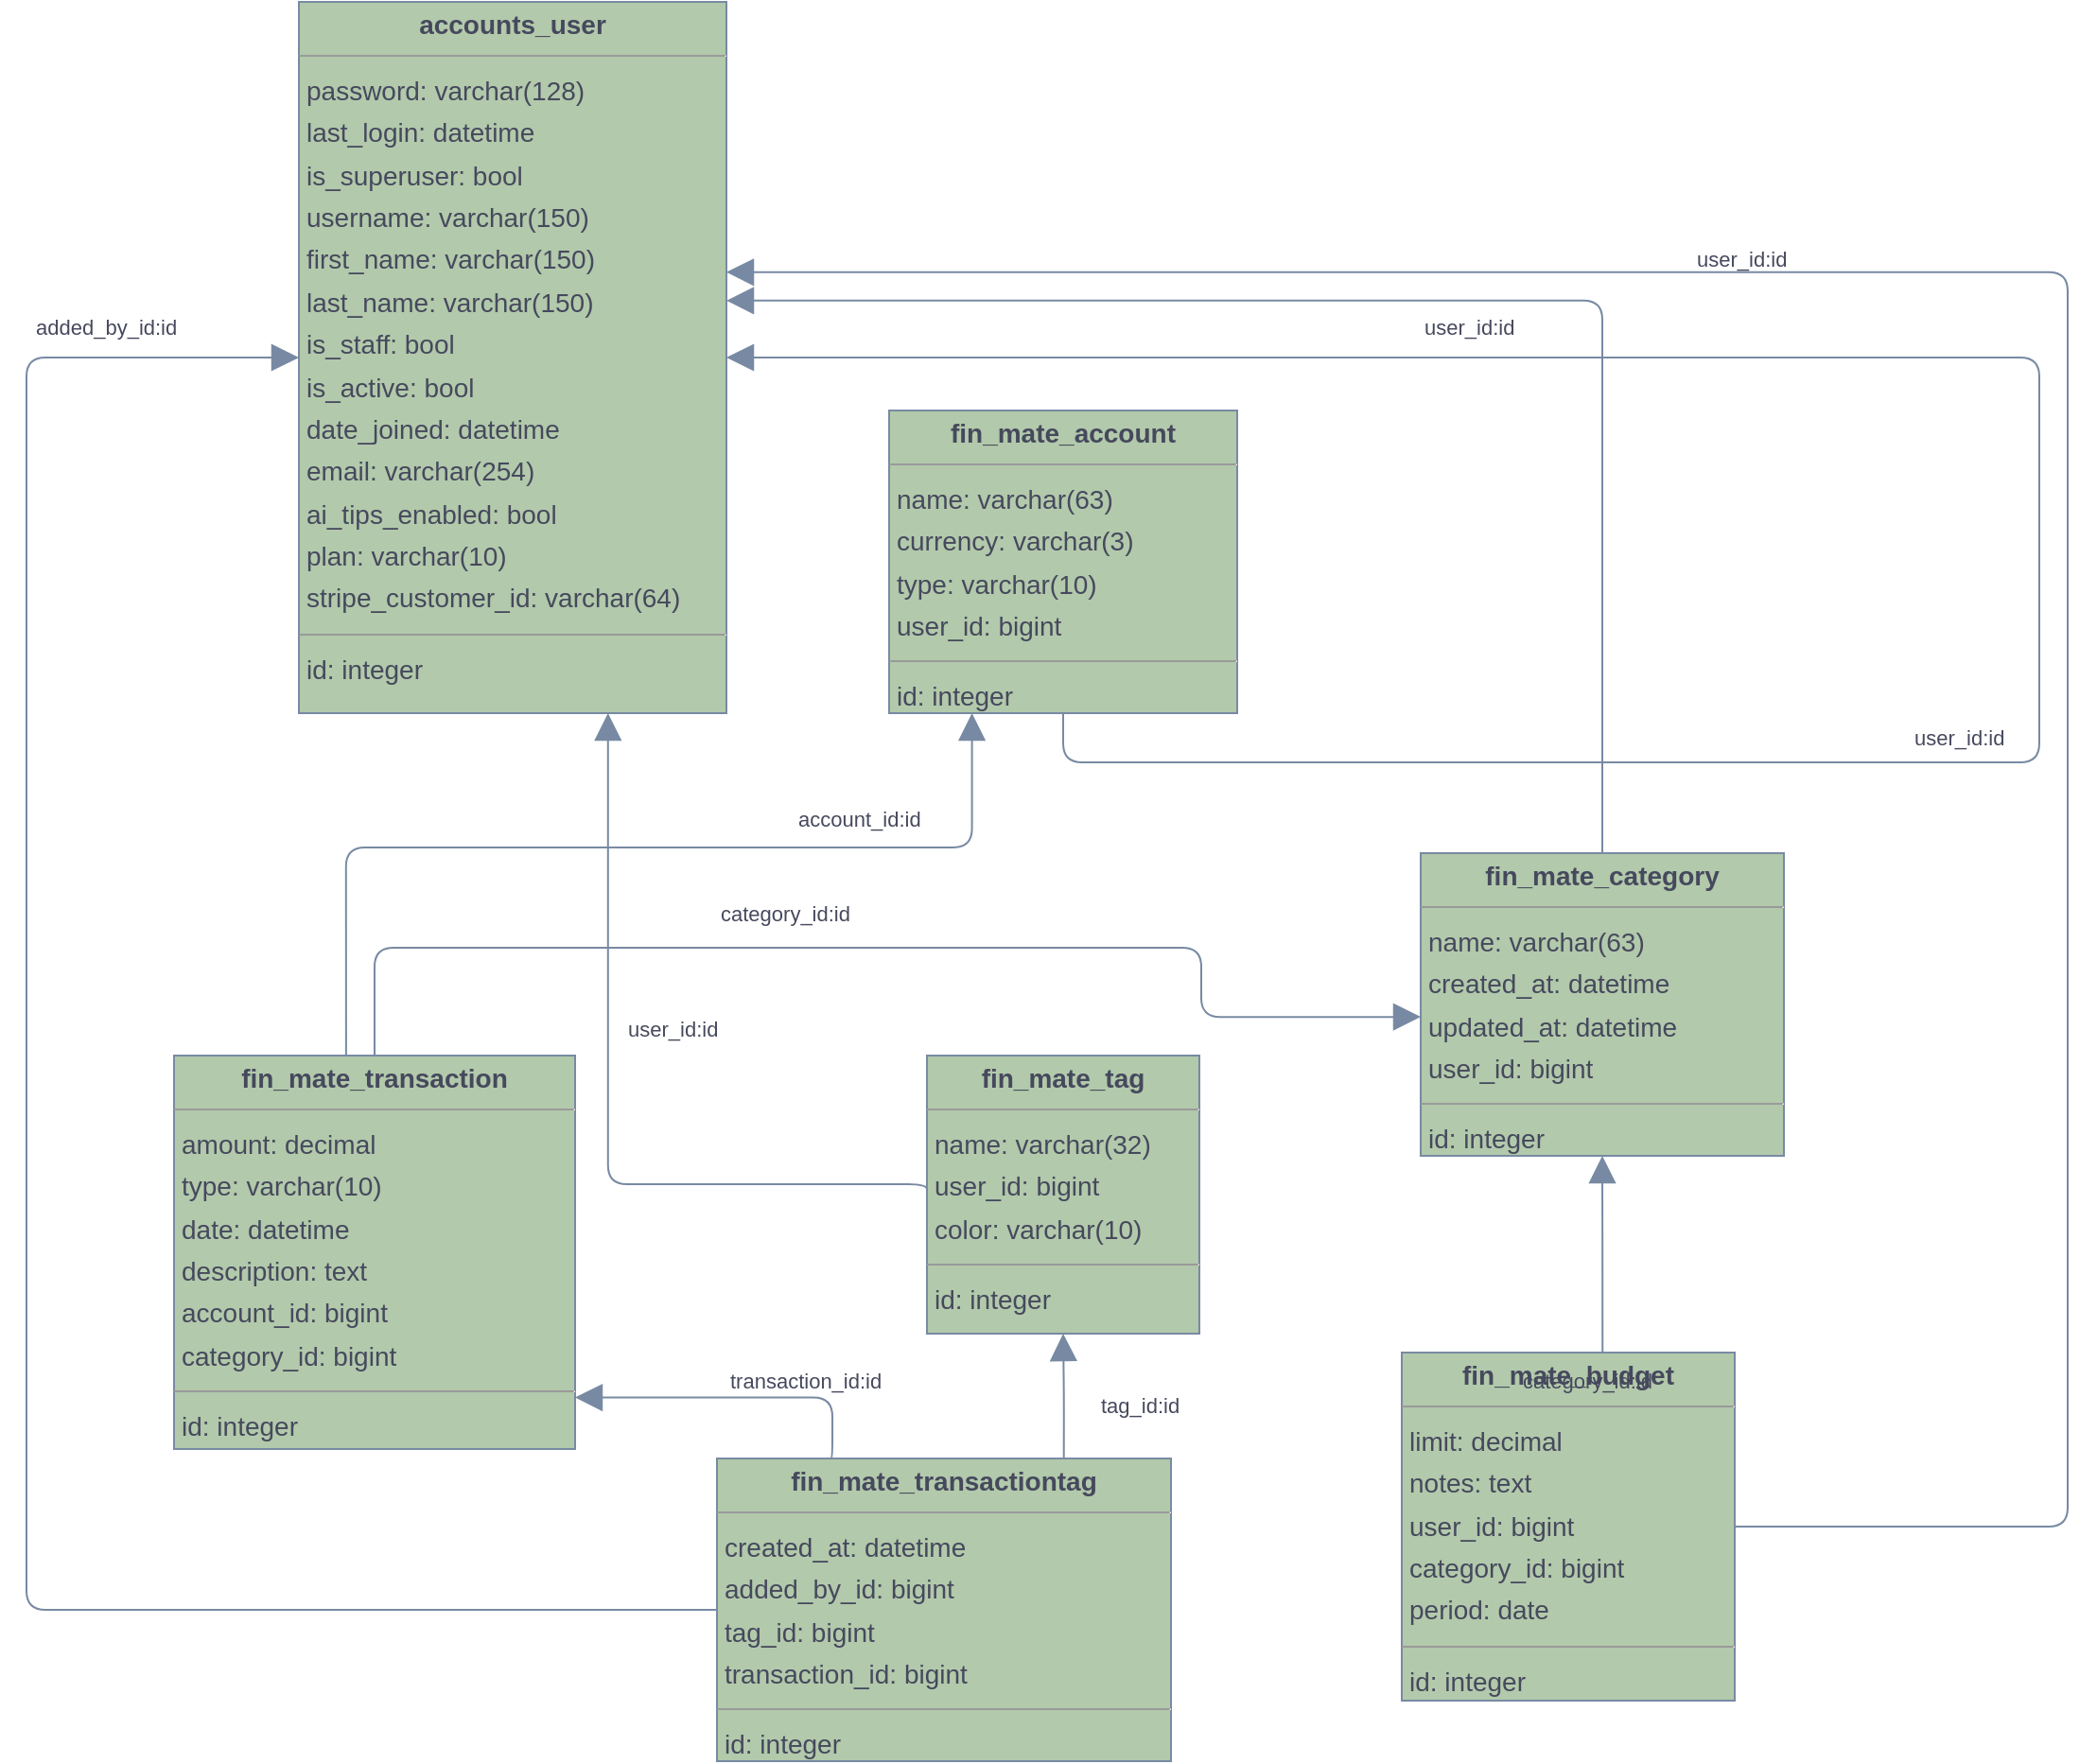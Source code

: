 <mxfile version="22.1.22" type="embed">
  <diagram id="waUKW8TNBuKmT5U_oM7n" name="Page-1">
    <mxGraphModel dx="2527" dy="1074" grid="1" gridSize="10" guides="1" tooltips="1" connect="1" arrows="1" fold="1" page="0" pageScale="1" pageWidth="850" pageHeight="1100" background="none" math="0" shadow="0">
      <root>
        <mxCell id="0" />
        <mxCell id="1" parent="0" />
        <mxCell id="node2" value="&lt;p style=&quot;margin:0px;margin-top:4px;text-align:center;&quot;&gt;&lt;b&gt;accounts_user&lt;/b&gt;&lt;/p&gt;&lt;hr size=&quot;1&quot;/&gt;&lt;p style=&quot;margin:0 0 0 4px;line-height:1.6;&quot;&gt; password: varchar(128)&lt;br/&gt; last_login: datetime&lt;br/&gt; is_superuser: bool&lt;br/&gt; username: varchar(150)&lt;br/&gt; first_name: varchar(150)&lt;br/&gt; last_name: varchar(150)&lt;br/&gt; is_staff: bool&lt;br/&gt; is_active: bool&lt;br/&gt; date_joined: datetime&lt;br/&gt; email: varchar(254)&lt;br/&gt; ai_tips_enabled: bool&lt;br/&gt; plan: varchar(10)&lt;br/&gt; stripe_customer_id: varchar(64)&lt;/p&gt;&lt;hr size=&quot;1&quot;/&gt;&lt;p style=&quot;margin:0 0 0 4px;line-height:1.6;&quot;&gt; id: integer&lt;/p&gt;" style="verticalAlign=top;align=left;overflow=fill;fontSize=14;fontFamily=Helvetica;html=1;rounded=0;shadow=0;comic=0;labelBackgroundColor=none;strokeWidth=1;fillColor=#B2C9AB;strokeColor=#788AA3;fontColor=#46495D;" parent="1" vertex="1">
          <mxGeometry x="-372" y="31" width="226" height="376" as="geometry" />
        </mxCell>
        <mxCell id="node4" value="&lt;p style=&quot;margin:0px;margin-top:4px;text-align:center;&quot;&gt;&lt;b&gt;fin_mate_account&lt;/b&gt;&lt;/p&gt;&lt;hr size=&quot;1&quot;/&gt;&lt;p style=&quot;margin:0 0 0 4px;line-height:1.6;&quot;&gt; name: varchar(63)&lt;br/&gt; currency: varchar(3)&lt;br/&gt; type: varchar(10)&lt;br/&gt; user_id: bigint&lt;/p&gt;&lt;hr size=&quot;1&quot;/&gt;&lt;p style=&quot;margin:0 0 0 4px;line-height:1.6;&quot;&gt; id: integer&lt;/p&gt;" style="verticalAlign=top;align=left;overflow=fill;fontSize=14;fontFamily=Helvetica;html=1;rounded=0;shadow=0;comic=0;labelBackgroundColor=none;strokeWidth=1;fillColor=#B2C9AB;strokeColor=#788AA3;fontColor=#46495D;" parent="1" vertex="1">
          <mxGeometry x="-60" y="247" width="184" height="160" as="geometry" />
        </mxCell>
        <mxCell id="node6" value="&lt;p style=&quot;margin:0px;margin-top:4px;text-align:center;&quot;&gt;&lt;b&gt;fin_mate_budget&lt;/b&gt;&lt;/p&gt;&lt;hr size=&quot;1&quot;/&gt;&lt;p style=&quot;margin:0 0 0 4px;line-height:1.6;&quot;&gt; limit: decimal&lt;br/&gt; notes: text&lt;br/&gt; user_id: bigint&lt;br/&gt; category_id: bigint&lt;br/&gt; period: date&lt;/p&gt;&lt;hr size=&quot;1&quot;/&gt;&lt;p style=&quot;margin:0 0 0 4px;line-height:1.6;&quot;&gt; id: integer&lt;/p&gt;" style="verticalAlign=top;align=left;overflow=fill;fontSize=14;fontFamily=Helvetica;html=1;rounded=0;shadow=0;comic=0;labelBackgroundColor=none;strokeWidth=1;fillColor=#B2C9AB;strokeColor=#788AA3;fontColor=#46495D;" parent="1" vertex="1">
          <mxGeometry x="211" y="745" width="176" height="184" as="geometry" />
        </mxCell>
        <mxCell id="node0" value="&lt;p style=&quot;margin:0px;margin-top:4px;text-align:center;&quot;&gt;&lt;b&gt;fin_mate_category&lt;/b&gt;&lt;/p&gt;&lt;hr size=&quot;1&quot;/&gt;&lt;p style=&quot;margin:0 0 0 4px;line-height:1.6;&quot;&gt; name: varchar(63)&lt;br/&gt; created_at: datetime&lt;br/&gt; updated_at: datetime&lt;br/&gt; user_id: bigint&lt;/p&gt;&lt;hr size=&quot;1&quot;/&gt;&lt;p style=&quot;margin:0 0 0 4px;line-height:1.6;&quot;&gt; id: integer&lt;/p&gt;" style="verticalAlign=top;align=left;overflow=fill;fontSize=14;fontFamily=Helvetica;html=1;rounded=0;shadow=0;comic=0;labelBackgroundColor=none;strokeWidth=1;fillColor=#B2C9AB;strokeColor=#788AA3;fontColor=#46495D;" parent="1" vertex="1">
          <mxGeometry x="221" y="481" width="192" height="160" as="geometry" />
        </mxCell>
        <mxCell id="node5" value="&lt;p style=&quot;margin:0px;margin-top:4px;text-align:center;&quot;&gt;&lt;b&gt;fin_mate_tag&lt;/b&gt;&lt;/p&gt;&lt;hr size=&quot;1&quot;/&gt;&lt;p style=&quot;margin:0 0 0 4px;line-height:1.6;&quot;&gt; name: varchar(32)&lt;br/&gt; user_id: bigint&lt;br/&gt; color: varchar(10)&lt;/p&gt;&lt;hr size=&quot;1&quot;/&gt;&lt;p style=&quot;margin:0 0 0 4px;line-height:1.6;&quot;&gt; id: integer&lt;/p&gt;" style="verticalAlign=top;align=left;overflow=fill;fontSize=14;fontFamily=Helvetica;html=1;rounded=0;shadow=0;comic=0;labelBackgroundColor=none;strokeWidth=1;fillColor=#B2C9AB;strokeColor=#788AA3;fontColor=#46495D;" parent="1" vertex="1">
          <mxGeometry x="-40" y="588" width="144" height="147" as="geometry" />
        </mxCell>
        <mxCell id="node1" value="&lt;p style=&quot;margin:0px;margin-top:4px;text-align:center;&quot;&gt;&lt;b&gt;fin_mate_transaction&lt;/b&gt;&lt;/p&gt;&lt;hr size=&quot;1&quot;/&gt;&lt;p style=&quot;margin:0 0 0 4px;line-height:1.6;&quot;&gt; amount: decimal&lt;br/&gt; type: varchar(10)&lt;br/&gt; date: datetime&lt;br/&gt; description: text&lt;br/&gt; account_id: bigint&lt;br/&gt; category_id: bigint&lt;/p&gt;&lt;hr size=&quot;1&quot;/&gt;&lt;p style=&quot;margin:0 0 0 4px;line-height:1.6;&quot;&gt; id: integer&lt;/p&gt;" style="verticalAlign=top;align=left;overflow=fill;fontSize=14;fontFamily=Helvetica;html=1;rounded=0;shadow=0;comic=0;labelBackgroundColor=none;strokeWidth=1;fillColor=#B2C9AB;strokeColor=#788AA3;fontColor=#46495D;" parent="1" vertex="1">
          <mxGeometry x="-438" y="588" width="212" height="208" as="geometry" />
        </mxCell>
        <mxCell id="node3" value="&lt;p style=&quot;margin:0px;margin-top:4px;text-align:center;&quot;&gt;&lt;b&gt;fin_mate_transactiontag&lt;/b&gt;&lt;/p&gt;&lt;hr size=&quot;1&quot;/&gt;&lt;p style=&quot;margin:0 0 0 4px;line-height:1.6;&quot;&gt; created_at: datetime&lt;br/&gt; added_by_id: bigint&lt;br/&gt; tag_id: bigint&lt;br/&gt; transaction_id: bigint&lt;/p&gt;&lt;hr size=&quot;1&quot;/&gt;&lt;p style=&quot;margin:0 0 0 4px;line-height:1.6;&quot;&gt; id: integer&lt;/p&gt;" style="verticalAlign=top;align=left;overflow=fill;fontSize=14;fontFamily=Helvetica;html=1;rounded=0;shadow=0;comic=0;labelBackgroundColor=none;strokeWidth=1;fillColor=#B2C9AB;strokeColor=#788AA3;fontColor=#46495D;" parent="1" vertex="1">
          <mxGeometry x="-151" y="801" width="240" height="160" as="geometry" />
        </mxCell>
        <mxCell id="edge1" value="" style="html=1;rounded=1;edgeStyle=orthogonalEdgeStyle;dashed=0;startArrow=none;endArrow=block;endSize=12;strokeColor=#788AA3;exitX=0.500;exitY=1.000;exitDx=0;exitDy=0;entryX=1.000;entryY=0.500;entryDx=0;entryDy=0;labelBackgroundColor=none;fontColor=default;" parent="1" source="node4" target="node2" edge="1">
          <mxGeometry width="50" height="50" relative="1" as="geometry">
            <Array as="points">
              <mxPoint x="32" y="433" />
              <mxPoint x="548" y="433" />
              <mxPoint x="548" y="219" />
            </Array>
          </mxGeometry>
        </mxCell>
        <mxCell id="label8" value="user_id:id" style="edgeLabel;resizable=0;html=1;align=left;verticalAlign=top;strokeColor=#788AA3;labelBackgroundColor=none;fontColor=#46495D;" parent="edge1" vertex="1" connectable="0">
          <mxGeometry x="480" y="407" as="geometry" />
        </mxCell>
        <mxCell id="edge2" value="" style="html=1;rounded=1;edgeStyle=orthogonalEdgeStyle;dashed=0;startArrow=none;endArrow=block;endSize=12;strokeColor=#788AA3;exitX=1.000;exitY=0.500;exitDx=0;exitDy=0;entryX=1.000;entryY=0.380;entryDx=0;entryDy=0;labelBackgroundColor=none;fontColor=default;" parent="1" source="node6" target="node2" edge="1">
          <mxGeometry width="50" height="50" relative="1" as="geometry">
            <Array as="points">
              <mxPoint x="563" y="837" />
              <mxPoint x="563" y="174" />
            </Array>
          </mxGeometry>
        </mxCell>
        <mxCell id="label14" value="user_id:id" style="edgeLabel;resizable=0;html=1;align=left;verticalAlign=top;strokeColor=#788AA3;labelBackgroundColor=none;fontColor=#46495D;" parent="edge2" vertex="1" connectable="0">
          <mxGeometry x="365" y="154" as="geometry" />
        </mxCell>
        <mxCell id="edge4" value="" style="html=1;rounded=1;edgeStyle=orthogonalEdgeStyle;dashed=0;startArrow=none;endArrow=block;endSize=12;strokeColor=#788AA3;exitX=0.603;exitY=0.000;exitDx=0;exitDy=0;entryX=0.500;entryY=1.000;entryDx=0;entryDy=0;labelBackgroundColor=none;fontColor=default;" parent="1" source="node6" target="node0" edge="1">
          <mxGeometry width="50" height="50" relative="1" as="geometry">
            <Array as="points" />
          </mxGeometry>
        </mxCell>
        <mxCell id="label26" value="category_id:id" style="edgeLabel;resizable=0;html=1;align=left;verticalAlign=top;strokeColor=#788AA3;labelBackgroundColor=none;fontColor=#46495D;" parent="edge4" vertex="1" connectable="0">
          <mxGeometry x="273" y="747" as="geometry" />
        </mxCell>
        <mxCell id="edge6" value="" style="html=1;rounded=1;edgeStyle=orthogonalEdgeStyle;dashed=0;startArrow=none;endArrow=block;endSize=12;strokeColor=#788AA3;exitX=0.500;exitY=0.000;exitDx=0;exitDy=0;entryX=1.000;entryY=0.420;entryDx=0;entryDy=0;labelBackgroundColor=none;fontColor=default;" parent="1" source="node0" target="node2" edge="1">
          <mxGeometry width="50" height="50" relative="1" as="geometry">
            <Array as="points">
              <mxPoint x="317" y="189" />
            </Array>
          </mxGeometry>
        </mxCell>
        <mxCell id="label38" value="user_id:id" style="edgeLabel;resizable=0;html=1;align=left;verticalAlign=top;strokeColor=#788AA3;labelBackgroundColor=none;fontColor=#46495D;" parent="edge6" vertex="1" connectable="0">
          <mxGeometry x="221" y="190" as="geometry" />
        </mxCell>
        <mxCell id="edge5" value="" style="html=1;rounded=1;edgeStyle=orthogonalEdgeStyle;dashed=0;startArrow=none;endArrow=block;endSize=12;strokeColor=#788AA3;exitX=0.000;exitY=0.500;exitDx=0;exitDy=0;entryX=0.723;entryY=1.000;entryDx=0;entryDy=0;labelBackgroundColor=none;fontColor=default;" parent="1" source="node5" target="node2" edge="1">
          <mxGeometry width="50" height="50" relative="1" as="geometry">
            <Array as="points">
              <mxPoint x="-209" y="656" />
            </Array>
          </mxGeometry>
        </mxCell>
        <mxCell id="label32" value="user_id:id" style="edgeLabel;resizable=0;html=1;align=left;verticalAlign=top;strokeColor=#788AA3;labelBackgroundColor=none;fontColor=#46495D;" parent="edge5" vertex="1" connectable="0">
          <mxGeometry x="-200" y="561" as="geometry" />
        </mxCell>
        <mxCell id="edge9" value="" style="html=1;rounded=1;edgeStyle=orthogonalEdgeStyle;dashed=0;startArrow=none;endArrow=block;endSize=12;strokeColor=#788AA3;exitX=0.429;exitY=0.000;exitDx=0;exitDy=0;entryX=0.238;entryY=1.000;entryDx=0;entryDy=0;labelBackgroundColor=none;fontColor=default;" parent="1" source="node1" target="node4" edge="1">
          <mxGeometry width="50" height="50" relative="1" as="geometry">
            <Array as="points">
              <mxPoint x="-347" y="478" />
              <mxPoint x="-16" y="478" />
            </Array>
          </mxGeometry>
        </mxCell>
        <mxCell id="label56" value="account_id:id" style="edgeLabel;resizable=0;html=1;align=left;verticalAlign=top;strokeColor=#788AA3;labelBackgroundColor=none;fontColor=#46495D;" parent="edge9" vertex="1" connectable="0">
          <mxGeometry x="-110" y="450" as="geometry" />
        </mxCell>
        <mxCell id="edge0" value="" style="html=1;rounded=1;edgeStyle=orthogonalEdgeStyle;dashed=0;startArrow=none;endArrow=block;endSize=12;strokeColor=#788AA3;exitX=0.500;exitY=0.000;exitDx=0;exitDy=0;entryX=0.000;entryY=0.541;entryDx=0;entryDy=0;labelBackgroundColor=none;fontColor=default;" parent="1" source="node1" target="node0" edge="1">
          <mxGeometry width="50" height="50" relative="1" as="geometry">
            <Array as="points">
              <mxPoint x="-332" y="531" />
              <mxPoint x="105" y="531" />
              <mxPoint x="105" y="567" />
            </Array>
          </mxGeometry>
        </mxCell>
        <mxCell id="label2" value="category_id:id" style="edgeLabel;resizable=0;html=1;align=left;verticalAlign=top;strokeColor=#788AA3;labelBackgroundColor=none;fontColor=#46495D;" parent="edge0" vertex="1" connectable="0">
          <mxGeometry x="-151" y="500" as="geometry" />
        </mxCell>
        <mxCell id="edge3" value="" style="html=1;rounded=1;edgeStyle=orthogonalEdgeStyle;dashed=0;startArrow=none;endArrow=block;endSize=12;strokeColor=#788AA3;exitX=0.000;exitY=0.500;exitDx=0;exitDy=0;entryX=0.000;entryY=0.500;entryDx=0;entryDy=0;labelBackgroundColor=none;fontColor=default;" parent="1" source="node3" target="node2" edge="1">
          <mxGeometry width="50" height="50" relative="1" as="geometry">
            <Array as="points">
              <mxPoint x="-516" y="881" />
              <mxPoint x="-516" y="219" />
            </Array>
          </mxGeometry>
        </mxCell>
        <mxCell id="label20" value="added_by_id:id" style="edgeLabel;resizable=0;html=1;align=left;verticalAlign=top;strokeColor=#788AA3;labelBackgroundColor=none;fontColor=#46495D;" parent="edge3" vertex="1" connectable="0">
          <mxGeometry x="-513" y="190" as="geometry" />
        </mxCell>
        <mxCell id="edge8" value="" style="html=1;rounded=1;edgeStyle=orthogonalEdgeStyle;dashed=0;startArrow=none;endArrow=block;endSize=12;strokeColor=#788AA3;exitX=0.764;exitY=0.000;exitDx=0;exitDy=0;entryX=0.500;entryY=1.000;entryDx=0;entryDy=0;labelBackgroundColor=none;fontColor=default;" parent="1" source="node3" target="node5" edge="1">
          <mxGeometry width="50" height="50" relative="1" as="geometry">
            <Array as="points" />
          </mxGeometry>
        </mxCell>
        <mxCell id="label50" value="tag_id:id" style="edgeLabel;resizable=0;html=1;align=left;verticalAlign=top;strokeColor=#788AA3;labelBackgroundColor=none;fontColor=#46495D;" parent="edge8" vertex="1" connectable="0">
          <mxGeometry x="50" y="760" as="geometry" />
        </mxCell>
        <mxCell id="edge7" value="" style="html=1;rounded=1;edgeStyle=orthogonalEdgeStyle;dashed=0;startArrow=none;endArrow=block;endSize=12;strokeColor=#788AA3;exitX=0.25;exitY=0;exitDx=0;exitDy=0;entryX=1.000;entryY=0.869;entryDx=0;entryDy=0;labelBackgroundColor=none;fontColor=default;" parent="1" source="node3" target="node1" edge="1">
          <mxGeometry width="50" height="50" relative="1" as="geometry">
            <Array as="points">
              <mxPoint x="-90" y="769" />
            </Array>
          </mxGeometry>
        </mxCell>
        <mxCell id="label44" value="transaction_id:id" style="edgeLabel;resizable=0;html=1;align=left;verticalAlign=top;strokeColor=#788AA3;labelBackgroundColor=none;fontColor=#46495D;" parent="edge7" vertex="1" connectable="0">
          <mxGeometry x="-146" y="747" as="geometry" />
        </mxCell>
      </root>
    </mxGraphModel>
  </diagram>
</mxfile>
